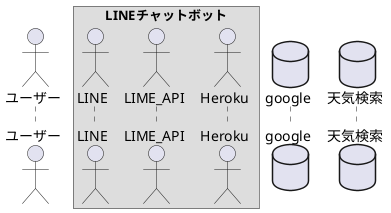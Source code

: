 @startuml

Actor "ユーザー"
box LINEチャットボット
    Actor LINE
    ACtor LIME_API
    Actor Heroku
end box
database google
database 天気検索




@enduml